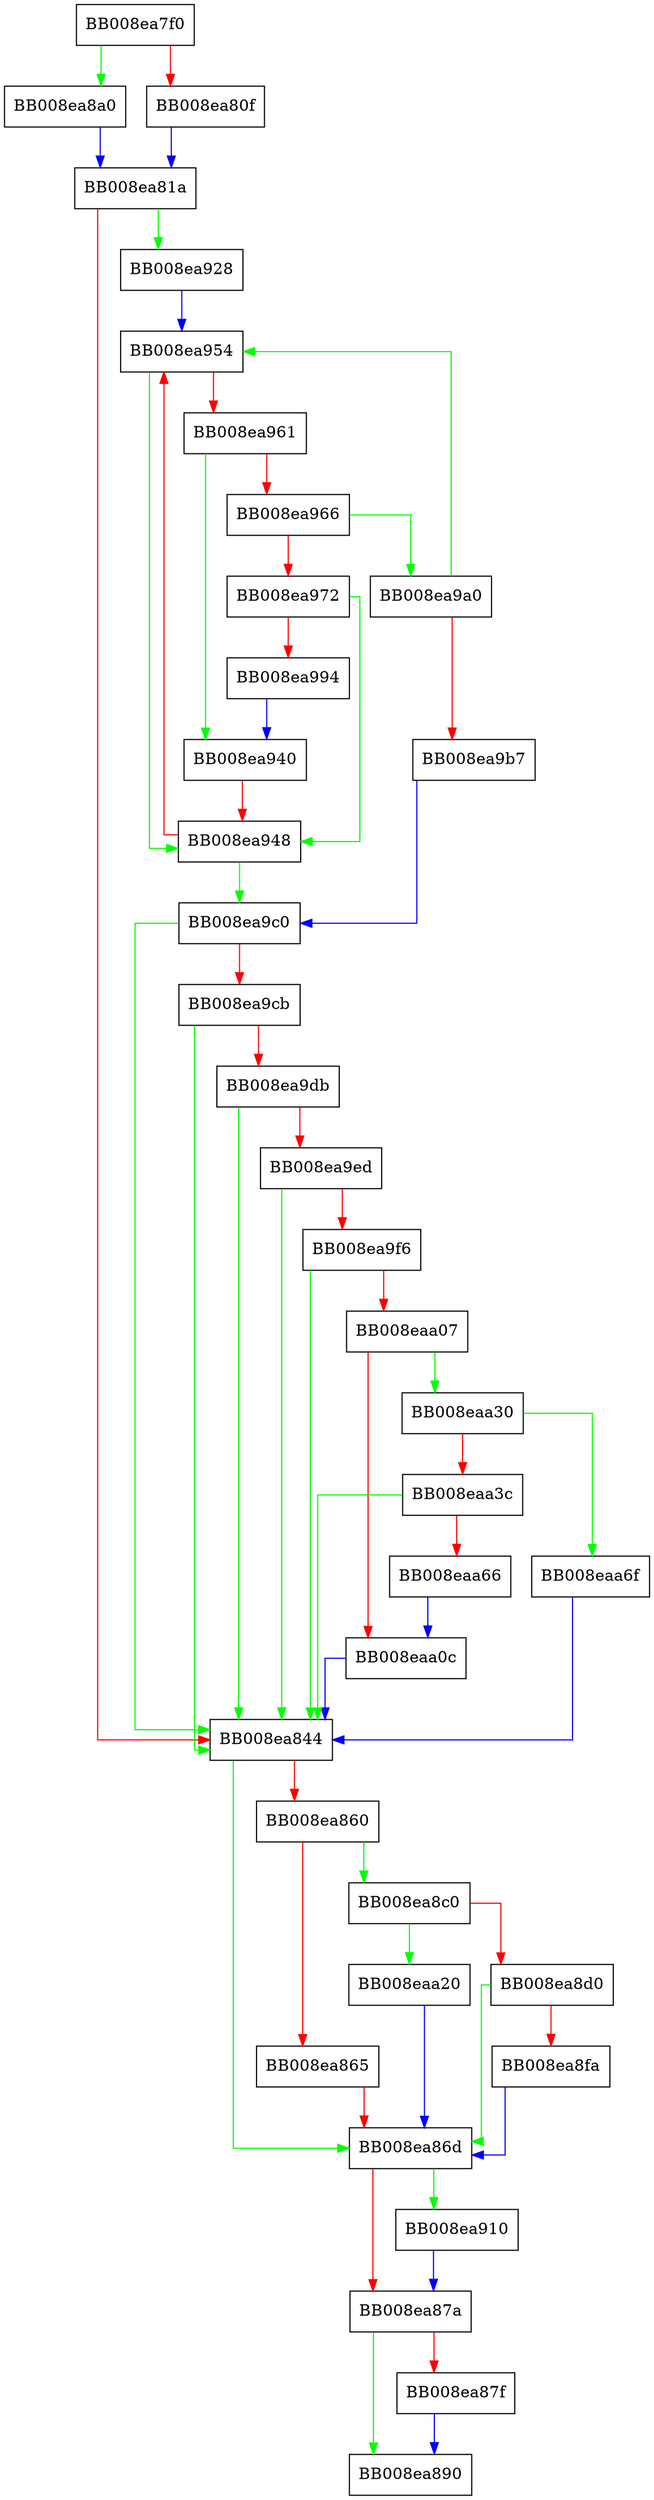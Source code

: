 digraph _dl_rtld_di_serinfo {
  node [shape="box"];
  graph [splines=ortho];
  BB008ea7f0 -> BB008ea8a0 [color="green"];
  BB008ea7f0 -> BB008ea80f [color="red"];
  BB008ea80f -> BB008ea81a [color="blue"];
  BB008ea81a -> BB008ea928 [color="green"];
  BB008ea81a -> BB008ea844 [color="red"];
  BB008ea844 -> BB008ea86d [color="green"];
  BB008ea844 -> BB008ea860 [color="red"];
  BB008ea860 -> BB008ea8c0 [color="green"];
  BB008ea860 -> BB008ea865 [color="red"];
  BB008ea865 -> BB008ea86d [color="red"];
  BB008ea86d -> BB008ea910 [color="green"];
  BB008ea86d -> BB008ea87a [color="red"];
  BB008ea87a -> BB008ea890 [color="green"];
  BB008ea87a -> BB008ea87f [color="red"];
  BB008ea87f -> BB008ea890 [color="blue"];
  BB008ea8a0 -> BB008ea81a [color="blue"];
  BB008ea8c0 -> BB008eaa20 [color="green"];
  BB008ea8c0 -> BB008ea8d0 [color="red"];
  BB008ea8d0 -> BB008ea86d [color="green"];
  BB008ea8d0 -> BB008ea8fa [color="red"];
  BB008ea8fa -> BB008ea86d [color="blue"];
  BB008ea910 -> BB008ea87a [color="blue"];
  BB008ea928 -> BB008ea954 [color="blue"];
  BB008ea940 -> BB008ea948 [color="red"];
  BB008ea948 -> BB008ea9c0 [color="green"];
  BB008ea948 -> BB008ea954 [color="red"];
  BB008ea954 -> BB008ea948 [color="green"];
  BB008ea954 -> BB008ea961 [color="red"];
  BB008ea961 -> BB008ea940 [color="green"];
  BB008ea961 -> BB008ea966 [color="red"];
  BB008ea966 -> BB008ea9a0 [color="green"];
  BB008ea966 -> BB008ea972 [color="red"];
  BB008ea972 -> BB008ea948 [color="green"];
  BB008ea972 -> BB008ea994 [color="red"];
  BB008ea994 -> BB008ea940 [color="blue"];
  BB008ea9a0 -> BB008ea954 [color="green"];
  BB008ea9a0 -> BB008ea9b7 [color="red"];
  BB008ea9b7 -> BB008ea9c0 [color="blue"];
  BB008ea9c0 -> BB008ea844 [color="green"];
  BB008ea9c0 -> BB008ea9cb [color="red"];
  BB008ea9cb -> BB008ea844 [color="green"];
  BB008ea9cb -> BB008ea9db [color="red"];
  BB008ea9db -> BB008ea844 [color="green"];
  BB008ea9db -> BB008ea9ed [color="red"];
  BB008ea9ed -> BB008ea844 [color="green"];
  BB008ea9ed -> BB008ea9f6 [color="red"];
  BB008ea9f6 -> BB008ea844 [color="green"];
  BB008ea9f6 -> BB008eaa07 [color="red"];
  BB008eaa07 -> BB008eaa30 [color="green"];
  BB008eaa07 -> BB008eaa0c [color="red"];
  BB008eaa0c -> BB008ea844 [color="blue"];
  BB008eaa20 -> BB008ea86d [color="blue"];
  BB008eaa30 -> BB008eaa6f [color="green"];
  BB008eaa30 -> BB008eaa3c [color="red"];
  BB008eaa3c -> BB008ea844 [color="green"];
  BB008eaa3c -> BB008eaa66 [color="red"];
  BB008eaa66 -> BB008eaa0c [color="blue"];
  BB008eaa6f -> BB008ea844 [color="blue"];
}
